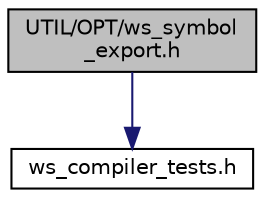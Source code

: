 digraph "UTIL/OPT/ws_symbol_export.h"
{
 // LATEX_PDF_SIZE
  edge [fontname="Helvetica",fontsize="10",labelfontname="Helvetica",labelfontsize="10"];
  node [fontname="Helvetica",fontsize="10",shape=record];
  Node1 [label="UTIL/OPT/ws_symbol\l_export.h",height=0.2,width=0.4,color="black", fillcolor="grey75", style="filled", fontcolor="black",tooltip=" "];
  Node1 -> Node2 [color="midnightblue",fontsize="10",style="solid",fontname="Helvetica"];
  Node2 [label="ws_compiler_tests.h",height=0.2,width=0.4,color="black", fillcolor="white", style="filled",URL="$ws__compiler__tests_8h.html",tooltip=" "];
}
